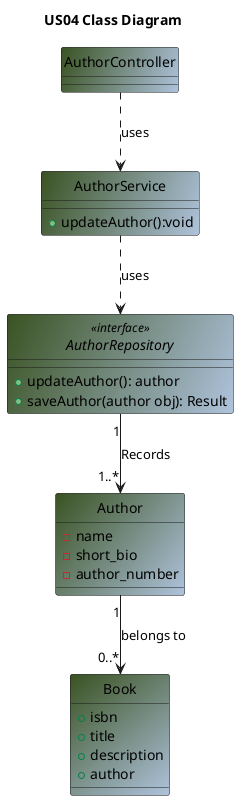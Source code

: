 @startuml
'https://SubscriptionServicetuml.com/class-diagram

hide circle

title US04 Class Diagram


class AuthorController #3B5323FF/B0C4DEFF {
}

class AuthorService #3B5323FF/B0C4DEFF{
+updateAuthor():void
}

interface AuthorRepository <<interface>> #3B5323FF/B0C4DEFF{
+updateAuthor(): author
+saveAuthor(author obj): Result
}


class Author #3B5323FF/B0C4DEFF{
-name
-short_bio
-author_number
}

class Book #3B5323FF/B0C4DEFF  {
+isbn
+title
+description
+author
}

Author "1" -->"0..*" Book: belongs to
AuthorController..> AuthorService:uses
AuthorService ..>  AuthorRepository:uses
AuthorRepository "1" -->"1..*" Author: Records
@enduml
